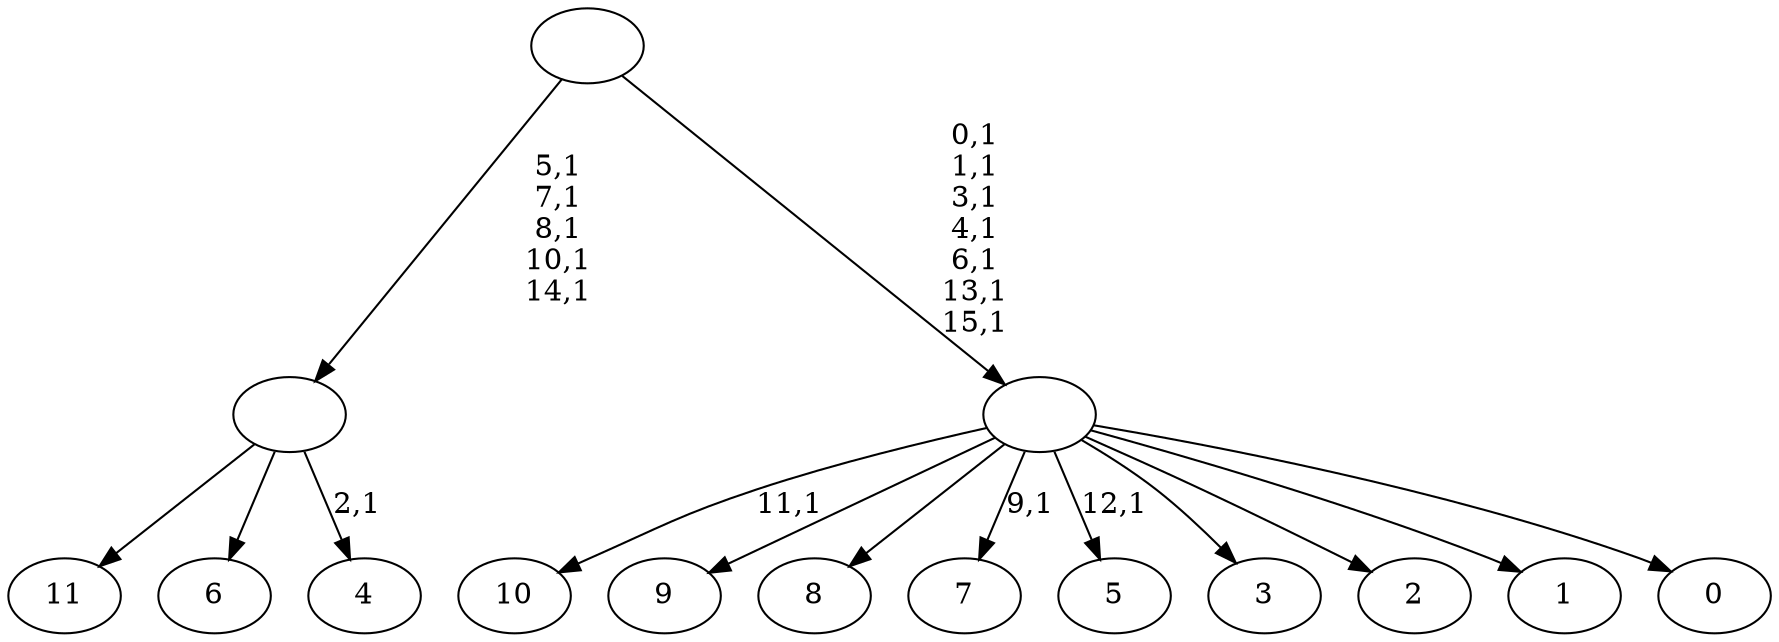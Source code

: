 digraph T {
	28 [label="11"]
	27 [label="10"]
	25 [label="9"]
	24 [label="8"]
	23 [label="7"]
	21 [label="6"]
	20 [label="5"]
	18 [label="4"]
	16 [label=""]
	11 [label="3"]
	10 [label="2"]
	9 [label="1"]
	8 [label="0"]
	7 [label=""]
	0 [label=""]
	16 -> 18 [label="2,1"]
	16 -> 28 [label=""]
	16 -> 21 [label=""]
	7 -> 20 [label="12,1"]
	7 -> 23 [label="9,1"]
	7 -> 27 [label="11,1"]
	7 -> 25 [label=""]
	7 -> 24 [label=""]
	7 -> 11 [label=""]
	7 -> 10 [label=""]
	7 -> 9 [label=""]
	7 -> 8 [label=""]
	0 -> 7 [label="0,1\n1,1\n3,1\n4,1\n6,1\n13,1\n15,1"]
	0 -> 16 [label="5,1\n7,1\n8,1\n10,1\n14,1"]
}
